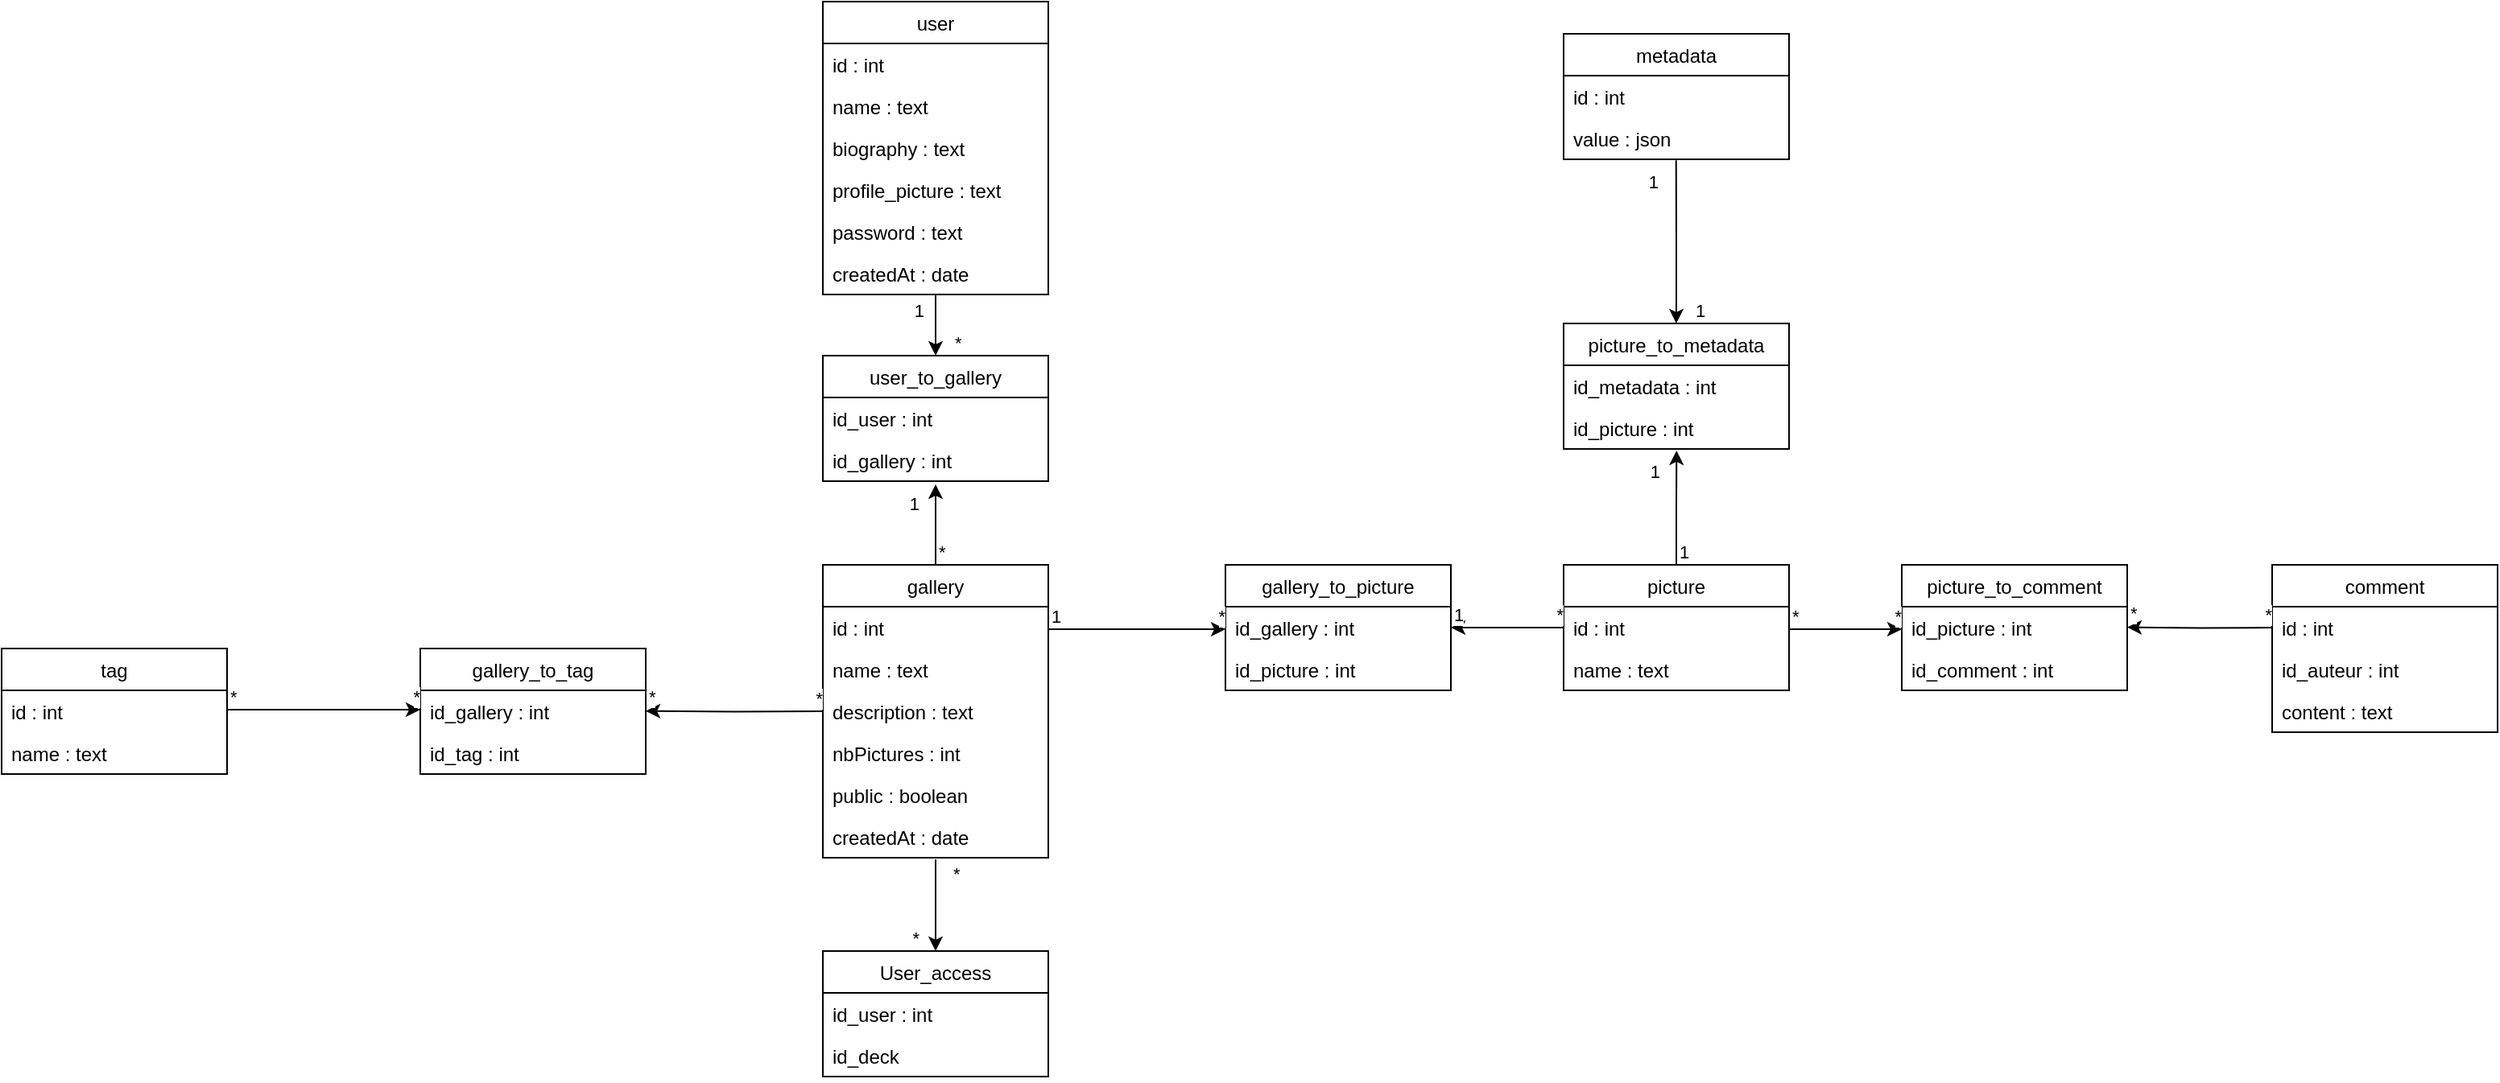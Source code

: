 <mxfile version="20.5.3" type="github">
  <diagram id="Zm2n4_mefB6X2REou1yo" name="Page-1">
    <mxGraphModel dx="1485" dy="375" grid="1" gridSize="10" guides="1" tooltips="1" connect="1" arrows="1" fold="1" page="1" pageScale="1" pageWidth="827" pageHeight="1169" math="0" shadow="0">
      <root>
        <mxCell id="0" />
        <mxCell id="1" parent="0" />
        <mxCell id="Km5KgOMg6tNFVgr9Pe1_-1" value="user" style="swimlane;fontStyle=0;childLayout=stackLayout;horizontal=1;startSize=26;fillColor=none;horizontalStack=0;resizeParent=1;resizeParentMax=0;resizeLast=0;collapsible=1;marginBottom=0;" parent="1" vertex="1">
          <mxGeometry x="190" y="10" width="140" height="182" as="geometry" />
        </mxCell>
        <mxCell id="Km5KgOMg6tNFVgr9Pe1_-2" value="id : int" style="text;strokeColor=none;fillColor=none;align=left;verticalAlign=top;spacingLeft=4;spacingRight=4;overflow=hidden;rotatable=0;points=[[0,0.5],[1,0.5]];portConstraint=eastwest;" parent="Km5KgOMg6tNFVgr9Pe1_-1" vertex="1">
          <mxGeometry y="26" width="140" height="26" as="geometry" />
        </mxCell>
        <mxCell id="Km5KgOMg6tNFVgr9Pe1_-3" value="name : text" style="text;strokeColor=none;fillColor=none;align=left;verticalAlign=top;spacingLeft=4;spacingRight=4;overflow=hidden;rotatable=0;points=[[0,0.5],[1,0.5]];portConstraint=eastwest;" parent="Km5KgOMg6tNFVgr9Pe1_-1" vertex="1">
          <mxGeometry y="52" width="140" height="26" as="geometry" />
        </mxCell>
        <mxCell id="Km5KgOMg6tNFVgr9Pe1_-62" value="biography : text" style="text;strokeColor=none;fillColor=none;align=left;verticalAlign=top;spacingLeft=4;spacingRight=4;overflow=hidden;rotatable=0;points=[[0,0.5],[1,0.5]];portConstraint=eastwest;" parent="Km5KgOMg6tNFVgr9Pe1_-1" vertex="1">
          <mxGeometry y="78" width="140" height="26" as="geometry" />
        </mxCell>
        <mxCell id="Km5KgOMg6tNFVgr9Pe1_-63" value="profile_picture : text" style="text;strokeColor=none;fillColor=none;align=left;verticalAlign=top;spacingLeft=4;spacingRight=4;overflow=hidden;rotatable=0;points=[[0,0.5],[1,0.5]];portConstraint=eastwest;" parent="Km5KgOMg6tNFVgr9Pe1_-1" vertex="1">
          <mxGeometry y="104" width="140" height="26" as="geometry" />
        </mxCell>
        <mxCell id="Km5KgOMg6tNFVgr9Pe1_-5" value="password : text" style="text;strokeColor=none;fillColor=none;align=left;verticalAlign=top;spacingLeft=4;spacingRight=4;overflow=hidden;rotatable=0;points=[[0,0.5],[1,0.5]];portConstraint=eastwest;" parent="Km5KgOMg6tNFVgr9Pe1_-1" vertex="1">
          <mxGeometry y="130" width="140" height="26" as="geometry" />
        </mxCell>
        <mxCell id="Km5KgOMg6tNFVgr9Pe1_-30" value="createdAt : date" style="text;strokeColor=none;fillColor=none;align=left;verticalAlign=top;spacingLeft=4;spacingRight=4;overflow=hidden;rotatable=0;points=[[0,0.5],[1,0.5]];portConstraint=eastwest;" parent="Km5KgOMg6tNFVgr9Pe1_-1" vertex="1">
          <mxGeometry y="156" width="140" height="26" as="geometry" />
        </mxCell>
        <mxCell id="Km5KgOMg6tNFVgr9Pe1_-6" value="user_to_gallery" style="swimlane;fontStyle=0;childLayout=stackLayout;horizontal=1;startSize=26;fillColor=none;horizontalStack=0;resizeParent=1;resizeParentMax=0;resizeLast=0;collapsible=1;marginBottom=0;" parent="1" vertex="1">
          <mxGeometry x="190" y="230" width="140" height="78" as="geometry" />
        </mxCell>
        <mxCell id="Km5KgOMg6tNFVgr9Pe1_-7" value="id_user : int" style="text;strokeColor=none;fillColor=none;align=left;verticalAlign=top;spacingLeft=4;spacingRight=4;overflow=hidden;rotatable=0;points=[[0,0.5],[1,0.5]];portConstraint=eastwest;" parent="Km5KgOMg6tNFVgr9Pe1_-6" vertex="1">
          <mxGeometry y="26" width="140" height="26" as="geometry" />
        </mxCell>
        <mxCell id="Km5KgOMg6tNFVgr9Pe1_-8" value="id_gallery : int" style="text;strokeColor=none;fillColor=none;align=left;verticalAlign=top;spacingLeft=4;spacingRight=4;overflow=hidden;rotatable=0;points=[[0,0.5],[1,0.5]];portConstraint=eastwest;" parent="Km5KgOMg6tNFVgr9Pe1_-6" vertex="1">
          <mxGeometry y="52" width="140" height="26" as="geometry" />
        </mxCell>
        <mxCell id="Km5KgOMg6tNFVgr9Pe1_-11" value="gallery" style="swimlane;fontStyle=0;childLayout=stackLayout;horizontal=1;startSize=26;fillColor=none;horizontalStack=0;resizeParent=1;resizeParentMax=0;resizeLast=0;collapsible=1;marginBottom=0;" parent="1" vertex="1">
          <mxGeometry x="190" y="360" width="140" height="182" as="geometry" />
        </mxCell>
        <mxCell id="Km5KgOMg6tNFVgr9Pe1_-12" value="id : int" style="text;strokeColor=none;fillColor=none;align=left;verticalAlign=top;spacingLeft=4;spacingRight=4;overflow=hidden;rotatable=0;points=[[0,0.5],[1,0.5]];portConstraint=eastwest;" parent="Km5KgOMg6tNFVgr9Pe1_-11" vertex="1">
          <mxGeometry y="26" width="140" height="26" as="geometry" />
        </mxCell>
        <mxCell id="Km5KgOMg6tNFVgr9Pe1_-13" value="name : text" style="text;strokeColor=none;fillColor=none;align=left;verticalAlign=top;spacingLeft=4;spacingRight=4;overflow=hidden;rotatable=0;points=[[0,0.5],[1,0.5]];portConstraint=eastwest;" parent="Km5KgOMg6tNFVgr9Pe1_-11" vertex="1">
          <mxGeometry y="52" width="140" height="26" as="geometry" />
        </mxCell>
        <mxCell id="Km5KgOMg6tNFVgr9Pe1_-14" value="description : text" style="text;strokeColor=none;fillColor=none;align=left;verticalAlign=top;spacingLeft=4;spacingRight=4;overflow=hidden;rotatable=0;points=[[0,0.5],[1,0.5]];portConstraint=eastwest;" parent="Km5KgOMg6tNFVgr9Pe1_-11" vertex="1">
          <mxGeometry y="78" width="140" height="26" as="geometry" />
        </mxCell>
        <mxCell id="Km5KgOMg6tNFVgr9Pe1_-15" value="nbPictures : int" style="text;strokeColor=none;fillColor=none;align=left;verticalAlign=top;spacingLeft=4;spacingRight=4;overflow=hidden;rotatable=0;points=[[0,0.5],[1,0.5]];portConstraint=eastwest;" parent="Km5KgOMg6tNFVgr9Pe1_-11" vertex="1">
          <mxGeometry y="104" width="140" height="26" as="geometry" />
        </mxCell>
        <mxCell id="Km5KgOMg6tNFVgr9Pe1_-16" value="public : boolean" style="text;strokeColor=none;fillColor=none;align=left;verticalAlign=top;spacingLeft=4;spacingRight=4;overflow=hidden;rotatable=0;points=[[0,0.5],[1,0.5]];portConstraint=eastwest;" parent="Km5KgOMg6tNFVgr9Pe1_-11" vertex="1">
          <mxGeometry y="130" width="140" height="26" as="geometry" />
        </mxCell>
        <mxCell id="Km5KgOMg6tNFVgr9Pe1_-29" value="createdAt : date" style="text;strokeColor=none;fillColor=none;align=left;verticalAlign=top;spacingLeft=4;spacingRight=4;overflow=hidden;rotatable=0;points=[[0,0.5],[1,0.5]];portConstraint=eastwest;" parent="Km5KgOMg6tNFVgr9Pe1_-11" vertex="1">
          <mxGeometry y="156" width="140" height="26" as="geometry" />
        </mxCell>
        <mxCell id="Km5KgOMg6tNFVgr9Pe1_-18" value="gallery_to_picture" style="swimlane;fontStyle=0;childLayout=stackLayout;horizontal=1;startSize=26;fillColor=none;horizontalStack=0;resizeParent=1;resizeParentMax=0;resizeLast=0;collapsible=1;marginBottom=0;" parent="1" vertex="1">
          <mxGeometry x="440" y="360" width="140" height="78" as="geometry" />
        </mxCell>
        <mxCell id="Km5KgOMg6tNFVgr9Pe1_-19" value="id_gallery : int" style="text;strokeColor=none;fillColor=none;align=left;verticalAlign=top;spacingLeft=4;spacingRight=4;overflow=hidden;rotatable=0;points=[[0,0.5],[1,0.5]];portConstraint=eastwest;" parent="Km5KgOMg6tNFVgr9Pe1_-18" vertex="1">
          <mxGeometry y="26" width="140" height="26" as="geometry" />
        </mxCell>
        <mxCell id="Km5KgOMg6tNFVgr9Pe1_-20" value="id_picture : int" style="text;strokeColor=none;fillColor=none;align=left;verticalAlign=top;spacingLeft=4;spacingRight=4;overflow=hidden;rotatable=0;points=[[0,0.5],[1,0.5]];portConstraint=eastwest;" parent="Km5KgOMg6tNFVgr9Pe1_-18" vertex="1">
          <mxGeometry y="52" width="140" height="26" as="geometry" />
        </mxCell>
        <mxCell id="Km5KgOMg6tNFVgr9Pe1_-31" value="picture" style="swimlane;fontStyle=0;childLayout=stackLayout;horizontal=1;startSize=26;fillColor=none;horizontalStack=0;resizeParent=1;resizeParentMax=0;resizeLast=0;collapsible=1;marginBottom=0;" parent="1" vertex="1">
          <mxGeometry x="650" y="360" width="140" height="78" as="geometry" />
        </mxCell>
        <mxCell id="Km5KgOMg6tNFVgr9Pe1_-32" value="id : int" style="text;strokeColor=none;fillColor=none;align=left;verticalAlign=top;spacingLeft=4;spacingRight=4;overflow=hidden;rotatable=0;points=[[0,0.5],[1,0.5]];portConstraint=eastwest;" parent="Km5KgOMg6tNFVgr9Pe1_-31" vertex="1">
          <mxGeometry y="26" width="140" height="26" as="geometry" />
        </mxCell>
        <mxCell id="Km5KgOMg6tNFVgr9Pe1_-33" value="name : text" style="text;strokeColor=none;fillColor=none;align=left;verticalAlign=top;spacingLeft=4;spacingRight=4;overflow=hidden;rotatable=0;points=[[0,0.5],[1,0.5]];portConstraint=eastwest;" parent="Km5KgOMg6tNFVgr9Pe1_-31" vertex="1">
          <mxGeometry y="52" width="140" height="26" as="geometry" />
        </mxCell>
        <mxCell id="Km5KgOMg6tNFVgr9Pe1_-43" value="picture_to_comment" style="swimlane;fontStyle=0;childLayout=stackLayout;horizontal=1;startSize=26;fillColor=none;horizontalStack=0;resizeParent=1;resizeParentMax=0;resizeLast=0;collapsible=1;marginBottom=0;" parent="1" vertex="1">
          <mxGeometry x="860" y="360" width="140" height="78" as="geometry" />
        </mxCell>
        <mxCell id="Km5KgOMg6tNFVgr9Pe1_-44" value="id_picture : int" style="text;strokeColor=none;fillColor=none;align=left;verticalAlign=top;spacingLeft=4;spacingRight=4;overflow=hidden;rotatable=0;points=[[0,0.5],[1,0.5]];portConstraint=eastwest;" parent="Km5KgOMg6tNFVgr9Pe1_-43" vertex="1">
          <mxGeometry y="26" width="140" height="26" as="geometry" />
        </mxCell>
        <mxCell id="Km5KgOMg6tNFVgr9Pe1_-45" value="id_comment : int" style="text;strokeColor=none;fillColor=none;align=left;verticalAlign=top;spacingLeft=4;spacingRight=4;overflow=hidden;rotatable=0;points=[[0,0.5],[1,0.5]];portConstraint=eastwest;" parent="Km5KgOMg6tNFVgr9Pe1_-43" vertex="1">
          <mxGeometry y="52" width="140" height="26" as="geometry" />
        </mxCell>
        <mxCell id="Km5KgOMg6tNFVgr9Pe1_-48" value="comment" style="swimlane;fontStyle=0;childLayout=stackLayout;horizontal=1;startSize=26;fillColor=none;horizontalStack=0;resizeParent=1;resizeParentMax=0;resizeLast=0;collapsible=1;marginBottom=0;" parent="1" vertex="1">
          <mxGeometry x="1090" y="360" width="140" height="104" as="geometry" />
        </mxCell>
        <mxCell id="Km5KgOMg6tNFVgr9Pe1_-49" value="id : int" style="text;strokeColor=none;fillColor=none;align=left;verticalAlign=top;spacingLeft=4;spacingRight=4;overflow=hidden;rotatable=0;points=[[0,0.5],[1,0.5]];portConstraint=eastwest;" parent="Km5KgOMg6tNFVgr9Pe1_-48" vertex="1">
          <mxGeometry y="26" width="140" height="26" as="geometry" />
        </mxCell>
        <mxCell id="Km5KgOMg6tNFVgr9Pe1_-50" value="id_auteur : int" style="text;strokeColor=none;fillColor=none;align=left;verticalAlign=top;spacingLeft=4;spacingRight=4;overflow=hidden;rotatable=0;points=[[0,0.5],[1,0.5]];portConstraint=eastwest;" parent="Km5KgOMg6tNFVgr9Pe1_-48" vertex="1">
          <mxGeometry y="52" width="140" height="26" as="geometry" />
        </mxCell>
        <mxCell id="Km5KgOMg6tNFVgr9Pe1_-51" value="content : text" style="text;strokeColor=none;fillColor=none;align=left;verticalAlign=top;spacingLeft=4;spacingRight=4;overflow=hidden;rotatable=0;points=[[0,0.5],[1,0.5]];portConstraint=eastwest;" parent="Km5KgOMg6tNFVgr9Pe1_-48" vertex="1">
          <mxGeometry y="78" width="140" height="26" as="geometry" />
        </mxCell>
        <mxCell id="Km5KgOMg6tNFVgr9Pe1_-58" value="picture_to_metadata" style="swimlane;fontStyle=0;childLayout=stackLayout;horizontal=1;startSize=26;fillColor=none;horizontalStack=0;resizeParent=1;resizeParentMax=0;resizeLast=0;collapsible=1;marginBottom=0;" parent="1" vertex="1">
          <mxGeometry x="650" y="210" width="140" height="78" as="geometry" />
        </mxCell>
        <mxCell id="Km5KgOMg6tNFVgr9Pe1_-59" value="id_metadata : int&#xa; " style="text;strokeColor=none;fillColor=none;align=left;verticalAlign=top;spacingLeft=4;spacingRight=4;overflow=hidden;rotatable=0;points=[[0,0.5],[1,0.5]];portConstraint=eastwest;" parent="Km5KgOMg6tNFVgr9Pe1_-58" vertex="1">
          <mxGeometry y="26" width="140" height="26" as="geometry" />
        </mxCell>
        <mxCell id="Km5KgOMg6tNFVgr9Pe1_-60" value="id_picture : int" style="text;strokeColor=none;fillColor=none;align=left;verticalAlign=top;spacingLeft=4;spacingRight=4;overflow=hidden;rotatable=0;points=[[0,0.5],[1,0.5]];portConstraint=eastwest;" parent="Km5KgOMg6tNFVgr9Pe1_-58" vertex="1">
          <mxGeometry y="52" width="140" height="26" as="geometry" />
        </mxCell>
        <mxCell id="Km5KgOMg6tNFVgr9Pe1_-72" value="metadata" style="swimlane;fontStyle=0;childLayout=stackLayout;horizontal=1;startSize=26;fillColor=none;horizontalStack=0;resizeParent=1;resizeParentMax=0;resizeLast=0;collapsible=1;marginBottom=0;" parent="1" vertex="1">
          <mxGeometry x="650" y="30" width="140" height="78" as="geometry" />
        </mxCell>
        <mxCell id="Km5KgOMg6tNFVgr9Pe1_-73" value="id : int" style="text;strokeColor=none;fillColor=none;align=left;verticalAlign=top;spacingLeft=4;spacingRight=4;overflow=hidden;rotatable=0;points=[[0,0.5],[1,0.5]];portConstraint=eastwest;" parent="Km5KgOMg6tNFVgr9Pe1_-72" vertex="1">
          <mxGeometry y="26" width="140" height="26" as="geometry" />
        </mxCell>
        <mxCell id="Km5KgOMg6tNFVgr9Pe1_-76" value="value : json" style="text;strokeColor=none;fillColor=none;align=left;verticalAlign=top;spacingLeft=4;spacingRight=4;overflow=hidden;rotatable=0;points=[[0,0.5],[1,0.5]];portConstraint=eastwest;" parent="Km5KgOMg6tNFVgr9Pe1_-72" vertex="1">
          <mxGeometry y="52" width="140" height="26" as="geometry" />
        </mxCell>
        <mxCell id="Km5KgOMg6tNFVgr9Pe1_-79" value="gallery_to_tag" style="swimlane;fontStyle=0;childLayout=stackLayout;horizontal=1;startSize=26;fillColor=none;horizontalStack=0;resizeParent=1;resizeParentMax=0;resizeLast=0;collapsible=1;marginBottom=0;" parent="1" vertex="1">
          <mxGeometry x="-60" y="412" width="140" height="78" as="geometry" />
        </mxCell>
        <mxCell id="Km5KgOMg6tNFVgr9Pe1_-80" value="id_gallery : int" style="text;strokeColor=none;fillColor=none;align=left;verticalAlign=top;spacingLeft=4;spacingRight=4;overflow=hidden;rotatable=0;points=[[0,0.5],[1,0.5]];portConstraint=eastwest;" parent="Km5KgOMg6tNFVgr9Pe1_-79" vertex="1">
          <mxGeometry y="26" width="140" height="26" as="geometry" />
        </mxCell>
        <mxCell id="Km5KgOMg6tNFVgr9Pe1_-87" value="id_tag : int" style="text;strokeColor=none;fillColor=none;align=left;verticalAlign=top;spacingLeft=4;spacingRight=4;overflow=hidden;rotatable=0;points=[[0,0.5],[1,0.5]];portConstraint=eastwest;" parent="Km5KgOMg6tNFVgr9Pe1_-79" vertex="1">
          <mxGeometry y="52" width="140" height="26" as="geometry" />
        </mxCell>
        <mxCell id="Km5KgOMg6tNFVgr9Pe1_-88" value="tag" style="swimlane;fontStyle=0;childLayout=stackLayout;horizontal=1;startSize=26;fillColor=none;horizontalStack=0;resizeParent=1;resizeParentMax=0;resizeLast=0;collapsible=1;marginBottom=0;" parent="1" vertex="1">
          <mxGeometry x="-320" y="412" width="140" height="78" as="geometry" />
        </mxCell>
        <mxCell id="Km5KgOMg6tNFVgr9Pe1_-89" value="id : int" style="text;strokeColor=none;fillColor=none;align=left;verticalAlign=top;spacingLeft=4;spacingRight=4;overflow=hidden;rotatable=0;points=[[0,0.5],[1,0.5]];portConstraint=eastwest;" parent="Km5KgOMg6tNFVgr9Pe1_-88" vertex="1">
          <mxGeometry y="26" width="140" height="26" as="geometry" />
        </mxCell>
        <mxCell id="Km5KgOMg6tNFVgr9Pe1_-90" value="name : text" style="text;strokeColor=none;fillColor=none;align=left;verticalAlign=top;spacingLeft=4;spacingRight=4;overflow=hidden;rotatable=0;points=[[0,0.5],[1,0.5]];portConstraint=eastwest;" parent="Km5KgOMg6tNFVgr9Pe1_-88" vertex="1">
          <mxGeometry y="52" width="140" height="26" as="geometry" />
        </mxCell>
        <mxCell id="Km5KgOMg6tNFVgr9Pe1_-97" value="" style="endArrow=classic;html=1;edgeStyle=orthogonalEdgeStyle;rounded=0;endFill=1;" parent="1" edge="1">
          <mxGeometry relative="1" as="geometry">
            <mxPoint x="-180" y="450" as="sourcePoint" />
            <mxPoint x="-60" y="450" as="targetPoint" />
          </mxGeometry>
        </mxCell>
        <mxCell id="Km5KgOMg6tNFVgr9Pe1_-98" value="*" style="edgeLabel;resizable=0;html=1;align=left;verticalAlign=bottom;" parent="Km5KgOMg6tNFVgr9Pe1_-97" connectable="0" vertex="1">
          <mxGeometry x="-1" relative="1" as="geometry" />
        </mxCell>
        <mxCell id="Km5KgOMg6tNFVgr9Pe1_-99" value="*" style="edgeLabel;resizable=0;html=1;align=right;verticalAlign=bottom;" parent="Km5KgOMg6tNFVgr9Pe1_-97" connectable="0" vertex="1">
          <mxGeometry x="1" relative="1" as="geometry" />
        </mxCell>
        <mxCell id="Km5KgOMg6tNFVgr9Pe1_-103" value="" style="endArrow=none;html=1;edgeStyle=orthogonalEdgeStyle;rounded=0;entryX=0;entryY=0.5;entryDx=0;entryDy=0;endFill=0;startArrow=classic;startFill=1;" parent="1" target="Km5KgOMg6tNFVgr9Pe1_-14" edge="1">
          <mxGeometry relative="1" as="geometry">
            <mxPoint x="80" y="450.83" as="sourcePoint" />
            <mxPoint x="240" y="450.83" as="targetPoint" />
          </mxGeometry>
        </mxCell>
        <mxCell id="Km5KgOMg6tNFVgr9Pe1_-104" value="*" style="edgeLabel;resizable=0;html=1;align=left;verticalAlign=bottom;" parent="Km5KgOMg6tNFVgr9Pe1_-103" connectable="0" vertex="1">
          <mxGeometry x="-1" relative="1" as="geometry" />
        </mxCell>
        <mxCell id="Km5KgOMg6tNFVgr9Pe1_-105" value="*" style="edgeLabel;resizable=0;html=1;align=right;verticalAlign=bottom;" parent="Km5KgOMg6tNFVgr9Pe1_-103" connectable="0" vertex="1">
          <mxGeometry x="1" relative="1" as="geometry" />
        </mxCell>
        <mxCell id="Km5KgOMg6tNFVgr9Pe1_-106" value="" style="endArrow=classic;html=1;edgeStyle=orthogonalEdgeStyle;rounded=0;entryX=0.5;entryY=1.077;entryDx=0;entryDy=0;entryPerimeter=0;exitX=0.5;exitY=0;exitDx=0;exitDy=0;endFill=1;" parent="1" source="Km5KgOMg6tNFVgr9Pe1_-11" target="Km5KgOMg6tNFVgr9Pe1_-8" edge="1">
          <mxGeometry relative="1" as="geometry">
            <mxPoint x="240" y="330" as="sourcePoint" />
            <mxPoint x="400" y="330" as="targetPoint" />
            <Array as="points">
              <mxPoint x="260" y="310" />
              <mxPoint x="260" y="310" />
            </Array>
          </mxGeometry>
        </mxCell>
        <mxCell id="Km5KgOMg6tNFVgr9Pe1_-107" value="*" style="edgeLabel;resizable=0;html=1;align=left;verticalAlign=bottom;" parent="Km5KgOMg6tNFVgr9Pe1_-106" connectable="0" vertex="1">
          <mxGeometry x="-1" relative="1" as="geometry" />
        </mxCell>
        <mxCell id="Km5KgOMg6tNFVgr9Pe1_-108" value="1" style="edgeLabel;resizable=0;html=1;align=right;verticalAlign=bottom;" parent="Km5KgOMg6tNFVgr9Pe1_-106" connectable="0" vertex="1">
          <mxGeometry x="1" relative="1" as="geometry">
            <mxPoint x="-10" y="20" as="offset" />
          </mxGeometry>
        </mxCell>
        <mxCell id="Km5KgOMg6tNFVgr9Pe1_-112" value="" style="endArrow=classic;html=1;edgeStyle=orthogonalEdgeStyle;rounded=0;endFill=1;" parent="1" edge="1">
          <mxGeometry relative="1" as="geometry">
            <mxPoint x="330" y="400" as="sourcePoint" />
            <mxPoint x="440" y="400" as="targetPoint" />
          </mxGeometry>
        </mxCell>
        <mxCell id="Km5KgOMg6tNFVgr9Pe1_-113" value="1" style="edgeLabel;resizable=0;html=1;align=left;verticalAlign=bottom;" parent="Km5KgOMg6tNFVgr9Pe1_-112" connectable="0" vertex="1">
          <mxGeometry x="-1" relative="1" as="geometry" />
        </mxCell>
        <mxCell id="Km5KgOMg6tNFVgr9Pe1_-114" value="*" style="edgeLabel;resizable=0;html=1;align=right;verticalAlign=bottom;" parent="Km5KgOMg6tNFVgr9Pe1_-112" connectable="0" vertex="1">
          <mxGeometry x="1" relative="1" as="geometry" />
        </mxCell>
        <mxCell id="Km5KgOMg6tNFVgr9Pe1_-116" value="" style="endArrow=none;html=1;edgeStyle=orthogonalEdgeStyle;rounded=0;exitX=1;exitY=0.5;exitDx=0;exitDy=0;entryX=0;entryY=0.5;entryDx=0;entryDy=0;endFill=0;startArrow=classic;startFill=1;" parent="1" source="Km5KgOMg6tNFVgr9Pe1_-19" target="Km5KgOMg6tNFVgr9Pe1_-32" edge="1">
          <mxGeometry relative="1" as="geometry">
            <mxPoint x="560" y="420" as="sourcePoint" />
            <mxPoint x="650" y="400" as="targetPoint" />
          </mxGeometry>
        </mxCell>
        <mxCell id="Km5KgOMg6tNFVgr9Pe1_-117" value="1" style="edgeLabel;resizable=0;html=1;align=left;verticalAlign=bottom;" parent="Km5KgOMg6tNFVgr9Pe1_-116" connectable="0" vertex="1">
          <mxGeometry x="-1" relative="1" as="geometry" />
        </mxCell>
        <mxCell id="Km5KgOMg6tNFVgr9Pe1_-118" value="*" style="edgeLabel;resizable=0;html=1;align=right;verticalAlign=bottom;" parent="Km5KgOMg6tNFVgr9Pe1_-116" connectable="0" vertex="1">
          <mxGeometry x="1" relative="1" as="geometry" />
        </mxCell>
        <mxCell id="Km5KgOMg6tNFVgr9Pe1_-109" value="" style="endArrow=none;html=1;edgeStyle=orthogonalEdgeStyle;rounded=0;entryX=0.505;entryY=1.023;entryDx=0;entryDy=0;exitX=0.5;exitY=0;exitDx=0;exitDy=0;startArrow=classic;startFill=1;entryPerimeter=0;" parent="1" source="Km5KgOMg6tNFVgr9Pe1_-6" target="Km5KgOMg6tNFVgr9Pe1_-30" edge="1">
          <mxGeometry relative="1" as="geometry">
            <mxPoint x="240" y="220" as="sourcePoint" />
            <mxPoint x="400" y="220" as="targetPoint" />
            <Array as="points">
              <mxPoint x="260" y="193" />
            </Array>
          </mxGeometry>
        </mxCell>
        <mxCell id="Km5KgOMg6tNFVgr9Pe1_-110" value="*" style="edgeLabel;resizable=0;html=1;align=left;verticalAlign=bottom;" parent="Km5KgOMg6tNFVgr9Pe1_-109" connectable="0" vertex="1">
          <mxGeometry x="-1" relative="1" as="geometry">
            <mxPoint x="10" as="offset" />
          </mxGeometry>
        </mxCell>
        <mxCell id="Km5KgOMg6tNFVgr9Pe1_-111" value="1" style="edgeLabel;resizable=0;html=1;align=right;verticalAlign=bottom;" parent="Km5KgOMg6tNFVgr9Pe1_-109" connectable="0" vertex="1">
          <mxGeometry x="1" relative="1" as="geometry">
            <mxPoint x="-7" y="18" as="offset" />
          </mxGeometry>
        </mxCell>
        <mxCell id="Km5KgOMg6tNFVgr9Pe1_-120" value="" style="endArrow=classic;html=1;edgeStyle=orthogonalEdgeStyle;rounded=0;entryX=0.501;entryY=1.038;entryDx=0;entryDy=0;entryPerimeter=0;exitX=0.5;exitY=0;exitDx=0;exitDy=0;startArrow=none;startFill=0;endFill=1;" parent="1" source="Km5KgOMg6tNFVgr9Pe1_-31" target="Km5KgOMg6tNFVgr9Pe1_-60" edge="1">
          <mxGeometry relative="1" as="geometry">
            <mxPoint x="680" y="330" as="sourcePoint" />
            <mxPoint x="840" y="330" as="targetPoint" />
          </mxGeometry>
        </mxCell>
        <mxCell id="Km5KgOMg6tNFVgr9Pe1_-121" value="1" style="edgeLabel;resizable=0;html=1;align=left;verticalAlign=bottom;" parent="Km5KgOMg6tNFVgr9Pe1_-120" connectable="0" vertex="1">
          <mxGeometry x="-1" relative="1" as="geometry" />
        </mxCell>
        <mxCell id="Km5KgOMg6tNFVgr9Pe1_-122" value="1" style="edgeLabel;resizable=0;html=1;align=right;verticalAlign=bottom;" parent="Km5KgOMg6tNFVgr9Pe1_-120" connectable="0" vertex="1">
          <mxGeometry x="1" relative="1" as="geometry">
            <mxPoint x="-10" y="21" as="offset" />
          </mxGeometry>
        </mxCell>
        <mxCell id="Km5KgOMg6tNFVgr9Pe1_-123" value="" style="endArrow=none;html=1;edgeStyle=orthogonalEdgeStyle;rounded=0;entryX=0.499;entryY=1.023;entryDx=0;entryDy=0;entryPerimeter=0;exitX=0.5;exitY=0;exitDx=0;exitDy=0;startArrow=classic;startFill=1;" parent="1" source="Km5KgOMg6tNFVgr9Pe1_-58" target="Km5KgOMg6tNFVgr9Pe1_-76" edge="1">
          <mxGeometry relative="1" as="geometry">
            <mxPoint x="680" y="170" as="sourcePoint" />
            <mxPoint x="840" y="170" as="targetPoint" />
          </mxGeometry>
        </mxCell>
        <mxCell id="Km5KgOMg6tNFVgr9Pe1_-124" value="1" style="edgeLabel;resizable=0;html=1;align=left;verticalAlign=bottom;" parent="Km5KgOMg6tNFVgr9Pe1_-123" connectable="0" vertex="1">
          <mxGeometry x="-1" relative="1" as="geometry">
            <mxPoint x="10" as="offset" />
          </mxGeometry>
        </mxCell>
        <mxCell id="Km5KgOMg6tNFVgr9Pe1_-125" value="1" style="edgeLabel;resizable=0;html=1;align=right;verticalAlign=bottom;" parent="Km5KgOMg6tNFVgr9Pe1_-123" connectable="0" vertex="1">
          <mxGeometry x="1" relative="1" as="geometry">
            <mxPoint x="-10" y="22" as="offset" />
          </mxGeometry>
        </mxCell>
        <mxCell id="Km5KgOMg6tNFVgr9Pe1_-126" value="" style="endArrow=classic;html=1;edgeStyle=orthogonalEdgeStyle;rounded=0;endFill=1;" parent="1" edge="1">
          <mxGeometry relative="1" as="geometry">
            <mxPoint x="790" y="400" as="sourcePoint" />
            <mxPoint x="860" y="400" as="targetPoint" />
          </mxGeometry>
        </mxCell>
        <mxCell id="Km5KgOMg6tNFVgr9Pe1_-127" value="*" style="edgeLabel;resizable=0;html=1;align=left;verticalAlign=bottom;" parent="Km5KgOMg6tNFVgr9Pe1_-126" connectable="0" vertex="1">
          <mxGeometry x="-1" relative="1" as="geometry" />
        </mxCell>
        <mxCell id="Km5KgOMg6tNFVgr9Pe1_-128" value="*" style="edgeLabel;resizable=0;html=1;align=right;verticalAlign=bottom;" parent="Km5KgOMg6tNFVgr9Pe1_-126" connectable="0" vertex="1">
          <mxGeometry x="1" relative="1" as="geometry" />
        </mxCell>
        <mxCell id="Km5KgOMg6tNFVgr9Pe1_-132" value="" style="endArrow=none;html=1;edgeStyle=orthogonalEdgeStyle;rounded=0;entryX=0;entryY=0.5;entryDx=0;entryDy=0;startArrow=classic;startFill=1;" parent="1" target="Km5KgOMg6tNFVgr9Pe1_-49" edge="1">
          <mxGeometry relative="1" as="geometry">
            <mxPoint x="1000" y="398.8" as="sourcePoint" />
            <mxPoint x="1160" y="398.8" as="targetPoint" />
          </mxGeometry>
        </mxCell>
        <mxCell id="Km5KgOMg6tNFVgr9Pe1_-133" value="*" style="edgeLabel;resizable=0;html=1;align=left;verticalAlign=bottom;" parent="Km5KgOMg6tNFVgr9Pe1_-132" connectable="0" vertex="1">
          <mxGeometry x="-1" relative="1" as="geometry" />
        </mxCell>
        <mxCell id="Km5KgOMg6tNFVgr9Pe1_-134" value="*" style="edgeLabel;resizable=0;html=1;align=right;verticalAlign=bottom;" parent="Km5KgOMg6tNFVgr9Pe1_-132" connectable="0" vertex="1">
          <mxGeometry x="1" relative="1" as="geometry" />
        </mxCell>
        <mxCell id="C_y0H9jqfVRLg7BTMlWC-1" value="User_access" style="swimlane;fontStyle=0;childLayout=stackLayout;horizontal=1;startSize=26;fillColor=none;horizontalStack=0;resizeParent=1;resizeParentMax=0;resizeLast=0;collapsible=1;marginBottom=0;" vertex="1" parent="1">
          <mxGeometry x="190" y="600" width="140" height="78" as="geometry" />
        </mxCell>
        <mxCell id="C_y0H9jqfVRLg7BTMlWC-2" value="id_user : int" style="text;strokeColor=none;fillColor=none;align=left;verticalAlign=top;spacingLeft=4;spacingRight=4;overflow=hidden;rotatable=0;points=[[0,0.5],[1,0.5]];portConstraint=eastwest;" vertex="1" parent="C_y0H9jqfVRLg7BTMlWC-1">
          <mxGeometry y="26" width="140" height="26" as="geometry" />
        </mxCell>
        <mxCell id="C_y0H9jqfVRLg7BTMlWC-3" value="id_deck" style="text;strokeColor=none;fillColor=none;align=left;verticalAlign=top;spacingLeft=4;spacingRight=4;overflow=hidden;rotatable=0;points=[[0,0.5],[1,0.5]];portConstraint=eastwest;" vertex="1" parent="C_y0H9jqfVRLg7BTMlWC-1">
          <mxGeometry y="52" width="140" height="26" as="geometry" />
        </mxCell>
        <mxCell id="C_y0H9jqfVRLg7BTMlWC-13" value="" style="endArrow=classic;html=1;edgeStyle=orthogonalEdgeStyle;rounded=0;entryX=0.5;entryY=0;entryDx=0;entryDy=0;endFill=1;" edge="1" parent="1" target="C_y0H9jqfVRLg7BTMlWC-1">
          <mxGeometry relative="1" as="geometry">
            <mxPoint x="260" y="543" as="sourcePoint" />
            <mxPoint x="340" y="560" as="targetPoint" />
            <Array as="points">
              <mxPoint x="260" y="543" />
            </Array>
          </mxGeometry>
        </mxCell>
        <mxCell id="C_y0H9jqfVRLg7BTMlWC-14" value="*" style="edgeLabel;resizable=0;html=1;align=left;verticalAlign=bottom;" connectable="0" vertex="1" parent="C_y0H9jqfVRLg7BTMlWC-13">
          <mxGeometry x="-1" relative="1" as="geometry">
            <mxPoint x="9" y="17" as="offset" />
          </mxGeometry>
        </mxCell>
        <mxCell id="C_y0H9jqfVRLg7BTMlWC-15" value="*" style="edgeLabel;resizable=0;html=1;align=right;verticalAlign=bottom;" connectable="0" vertex="1" parent="C_y0H9jqfVRLg7BTMlWC-13">
          <mxGeometry x="1" relative="1" as="geometry">
            <mxPoint x="-10" as="offset" />
          </mxGeometry>
        </mxCell>
      </root>
    </mxGraphModel>
  </diagram>
</mxfile>
